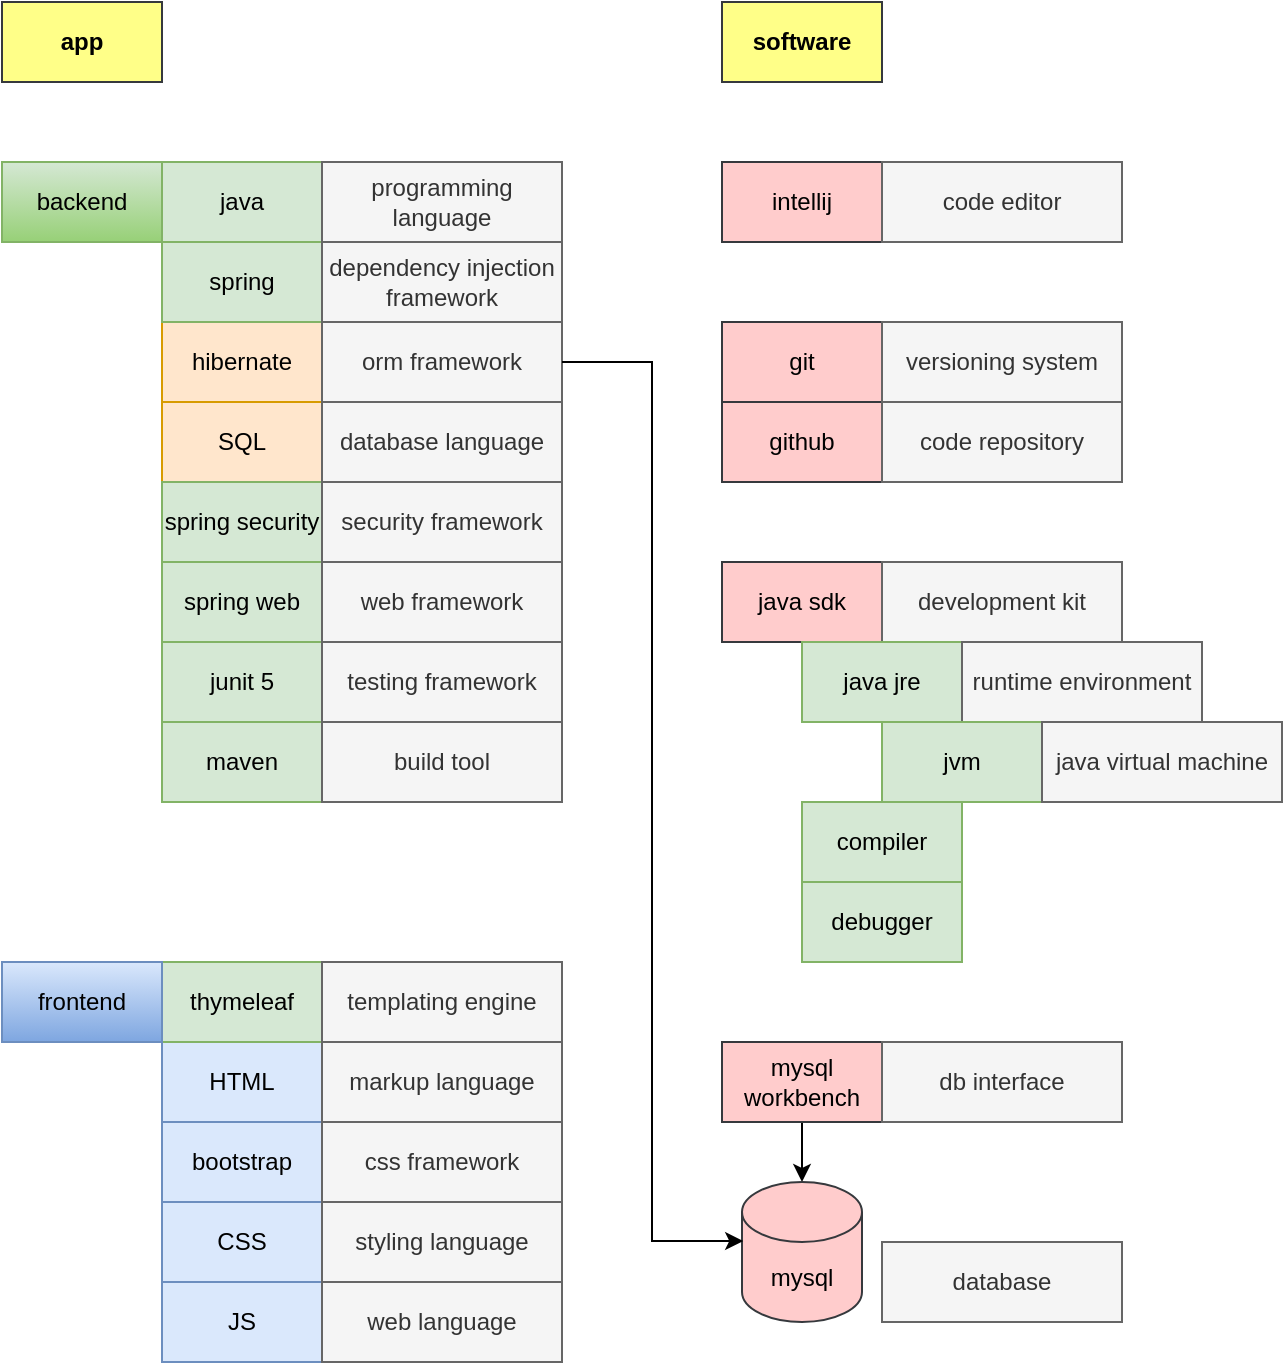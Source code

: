 <mxfile version="14.7.4" type="embed"><diagram id="KHR4jg7i1LV9nzJbRJ5C" name="test"><mxGraphModel dx="1409" dy="720" grid="1" gridSize="10" guides="1" tooltips="1" connect="1" arrows="1" fold="1" page="1" pageScale="1" pageWidth="850" pageHeight="1100" math="0" shadow="0"><root><mxCell id="0"/><mxCell id="1" parent="0"/><mxCell id="2" style="edgeStyle=orthogonalEdgeStyle;rounded=0;orthogonalLoop=1;jettySize=auto;html=1;" parent="1" source="3" target="13" edge="1"><mxGeometry relative="1" as="geometry"/></mxCell><mxCell id="3" value="mysql&lt;br&gt;workbench" style="rounded=0;whiteSpace=wrap;html=1;fillColor=#ffcccc;strokeColor=#36393d;" parent="1" vertex="1"><mxGeometry x="400" y="560" width="80" height="40" as="geometry"/></mxCell><mxCell id="4" value="HTML" style="rounded=0;whiteSpace=wrap;html=1;fillColor=#dae8fc;strokeColor=#6c8ebf;" parent="1" vertex="1"><mxGeometry x="120" y="560" width="80" height="40" as="geometry"/></mxCell><mxCell id="5" value="CSS" style="rounded=0;whiteSpace=wrap;html=1;fillColor=#dae8fc;strokeColor=#6c8ebf;" parent="1" vertex="1"><mxGeometry x="120" y="640" width="80" height="40" as="geometry"/></mxCell><mxCell id="6" value="hibernate" style="rounded=0;whiteSpace=wrap;html=1;fillColor=#ffe6cc;strokeColor=#d79b00;" parent="1" vertex="1"><mxGeometry x="120" y="200" width="80" height="40" as="geometry"/></mxCell><mxCell id="7" value="spring" style="rounded=0;whiteSpace=wrap;html=1;fillColor=#d5e8d4;strokeColor=#82b366;" parent="1" vertex="1"><mxGeometry x="120" y="160" width="80" height="40" as="geometry"/></mxCell><mxCell id="8" value="dependency injection framework" style="rounded=0;whiteSpace=wrap;html=1;fillColor=#f5f5f5;strokeColor=#666666;fontColor=#333333;" parent="1" vertex="1"><mxGeometry x="200" y="160" width="120" height="40" as="geometry"/></mxCell><mxCell id="9" value="orm framework" style="rounded=0;whiteSpace=wrap;html=1;fillColor=#f5f5f5;strokeColor=#666666;fontColor=#333333;" parent="1" vertex="1"><mxGeometry x="200" y="200" width="120" height="40" as="geometry"/></mxCell><mxCell id="10" value="markup language" style="rounded=0;whiteSpace=wrap;html=1;fillColor=#f5f5f5;strokeColor=#666666;fontColor=#333333;" parent="1" vertex="1"><mxGeometry x="200" y="560" width="120" height="40" as="geometry"/></mxCell><mxCell id="11" value="styling language" style="rounded=0;whiteSpace=wrap;html=1;fillColor=#f5f5f5;strokeColor=#666666;fontColor=#333333;" parent="1" vertex="1"><mxGeometry x="200" y="640" width="120" height="40" as="geometry"/></mxCell><mxCell id="12" value="db interface" style="rounded=0;whiteSpace=wrap;html=1;fillColor=#f5f5f5;strokeColor=#666666;fontColor=#333333;" parent="1" vertex="1"><mxGeometry x="480" y="560" width="120" height="40" as="geometry"/></mxCell><mxCell id="13" value="mysql" style="shape=cylinder3;whiteSpace=wrap;html=1;boundedLbl=1;backgroundOutline=1;size=15;fillColor=#ffcccc;strokeColor=#36393d;" parent="1" vertex="1"><mxGeometry x="410" y="630" width="60" height="70" as="geometry"/></mxCell><mxCell id="14" value="SQL" style="rounded=0;whiteSpace=wrap;html=1;fillColor=#ffe6cc;strokeColor=#d79b00;" parent="1" vertex="1"><mxGeometry x="120" y="240" width="80" height="40" as="geometry"/></mxCell><mxCell id="15" style="edgeStyle=orthogonalEdgeStyle;rounded=0;orthogonalLoop=1;jettySize=auto;html=1;entryX=0.01;entryY=0.422;entryDx=0;entryDy=0;entryPerimeter=0;exitX=1;exitY=0.5;exitDx=0;exitDy=0;" parent="1" source="9" target="13" edge="1"><mxGeometry relative="1" as="geometry"/></mxCell><mxCell id="16" value="database language" style="rounded=0;whiteSpace=wrap;html=1;fillColor=#f5f5f5;strokeColor=#666666;fontColor=#333333;" parent="1" vertex="1"><mxGeometry x="200" y="240" width="120" height="40" as="geometry"/></mxCell><mxCell id="17" value="database" style="rounded=0;whiteSpace=wrap;html=1;fillColor=#f5f5f5;strokeColor=#666666;fontColor=#333333;" parent="1" vertex="1"><mxGeometry x="480" y="660" width="120" height="40" as="geometry"/></mxCell><mxCell id="18" value="junit 5" style="rounded=0;whiteSpace=wrap;html=1;fillColor=#d5e8d4;strokeColor=#82b366;" parent="1" vertex="1"><mxGeometry x="120" y="360" width="80" height="40" as="geometry"/></mxCell><mxCell id="19" value="testing framework" style="rounded=0;whiteSpace=wrap;html=1;fillColor=#f5f5f5;strokeColor=#666666;fontColor=#333333;" parent="1" vertex="1"><mxGeometry x="200" y="360" width="120" height="40" as="geometry"/></mxCell><mxCell id="20" value="app" style="rounded=0;whiteSpace=wrap;html=1;fontStyle=1;fillColor=#ffff88;strokeColor=#36393d;" parent="1" vertex="1"><mxGeometry x="40" y="40" width="80" height="40" as="geometry"/></mxCell><mxCell id="21" value="software" style="rounded=0;whiteSpace=wrap;html=1;fillColor=#ffff88;strokeColor=#36393d;fontStyle=1" parent="1" vertex="1"><mxGeometry x="400" y="40" width="80" height="40" as="geometry"/></mxCell><mxCell id="22" value="java" style="rounded=0;whiteSpace=wrap;html=1;fillColor=#d5e8d4;strokeColor=#82b366;" parent="1" vertex="1"><mxGeometry x="120" y="120" width="80" height="40" as="geometry"/></mxCell><mxCell id="23" value="programming language" style="rounded=0;whiteSpace=wrap;html=1;fillColor=#f5f5f5;strokeColor=#666666;fontColor=#333333;" parent="1" vertex="1"><mxGeometry x="200" y="120" width="120" height="40" as="geometry"/></mxCell><mxCell id="24" value="java sdk" style="rounded=0;whiteSpace=wrap;html=1;fillColor=#ffcccc;strokeColor=#36393d;" parent="1" vertex="1"><mxGeometry x="400" y="320" width="80" height="40" as="geometry"/></mxCell><mxCell id="25" value="development kit" style="rounded=0;whiteSpace=wrap;html=1;fillColor=#f5f5f5;strokeColor=#666666;fontColor=#333333;" parent="1" vertex="1"><mxGeometry x="480" y="320" width="120" height="40" as="geometry"/></mxCell><mxCell id="26" value="java jre" style="rounded=0;whiteSpace=wrap;html=1;fillColor=#d5e8d4;strokeColor=#82b366;" parent="1" vertex="1"><mxGeometry x="440" y="360" width="80" height="40" as="geometry"/></mxCell><mxCell id="27" value="runtime environment" style="rounded=0;whiteSpace=wrap;html=1;fillColor=#f5f5f5;strokeColor=#666666;fontColor=#333333;" parent="1" vertex="1"><mxGeometry x="520" y="360" width="120" height="40" as="geometry"/></mxCell><mxCell id="28" value="jvm" style="rounded=0;whiteSpace=wrap;html=1;fillColor=#d5e8d4;strokeColor=#82b366;" parent="1" vertex="1"><mxGeometry x="480" y="400" width="80" height="40" as="geometry"/></mxCell><mxCell id="29" value="java virtual machine" style="rounded=0;whiteSpace=wrap;html=1;fillColor=#f5f5f5;strokeColor=#666666;fontColor=#333333;" parent="1" vertex="1"><mxGeometry x="560" y="400" width="120" height="40" as="geometry"/></mxCell><mxCell id="30" value="compiler" style="rounded=0;whiteSpace=wrap;html=1;fillColor=#d5e8d4;strokeColor=#82b366;" parent="1" vertex="1"><mxGeometry x="440" y="440" width="80" height="40" as="geometry"/></mxCell><mxCell id="31" value="debugger" style="rounded=0;whiteSpace=wrap;html=1;fillColor=#d5e8d4;strokeColor=#82b366;" parent="1" vertex="1"><mxGeometry x="440" y="480" width="80" height="40" as="geometry"/></mxCell><mxCell id="32" value="intellij" style="rounded=0;whiteSpace=wrap;html=1;fillColor=#ffcccc;strokeColor=#36393d;" parent="1" vertex="1"><mxGeometry x="400" y="120" width="80" height="40" as="geometry"/></mxCell><mxCell id="33" value="code editor" style="rounded=0;whiteSpace=wrap;html=1;fillColor=#f5f5f5;strokeColor=#666666;fontColor=#333333;" parent="1" vertex="1"><mxGeometry x="480" y="120" width="120" height="40" as="geometry"/></mxCell><mxCell id="34" value="git" style="rounded=0;whiteSpace=wrap;html=1;fillColor=#ffcccc;strokeColor=#36393d;" parent="1" vertex="1"><mxGeometry x="400" y="200" width="80" height="40" as="geometry"/></mxCell><mxCell id="35" value="versioning system" style="rounded=0;whiteSpace=wrap;html=1;fillColor=#f5f5f5;strokeColor=#666666;fontColor=#333333;" parent="1" vertex="1"><mxGeometry x="480" y="200" width="120" height="40" as="geometry"/></mxCell><mxCell id="36" value="spring security" style="rounded=0;whiteSpace=wrap;html=1;fillColor=#d5e8d4;strokeColor=#82b366;" parent="1" vertex="1"><mxGeometry x="120" y="280" width="80" height="40" as="geometry"/></mxCell><mxCell id="37" value="security framework" style="rounded=0;whiteSpace=wrap;html=1;fillColor=#f5f5f5;strokeColor=#666666;fontColor=#333333;" parent="1" vertex="1"><mxGeometry x="200" y="280" width="120" height="40" as="geometry"/></mxCell><mxCell id="38" value="spring web" style="rounded=0;whiteSpace=wrap;html=1;fillColor=#d5e8d4;strokeColor=#82b366;" parent="1" vertex="1"><mxGeometry x="120" y="320" width="80" height="40" as="geometry"/></mxCell><mxCell id="39" value="web framework" style="rounded=0;whiteSpace=wrap;html=1;fillColor=#f5f5f5;strokeColor=#666666;fontColor=#333333;" parent="1" vertex="1"><mxGeometry x="200" y="320" width="120" height="40" as="geometry"/></mxCell><mxCell id="40" value="thymeleaf" style="rounded=0;whiteSpace=wrap;html=1;fillColor=#d5e8d4;strokeColor=#82b366;" parent="1" vertex="1"><mxGeometry x="120" y="520" width="80" height="40" as="geometry"/></mxCell><mxCell id="41" value="templating engine" style="rounded=0;whiteSpace=wrap;html=1;fillColor=#f5f5f5;strokeColor=#666666;fontColor=#333333;" parent="1" vertex="1"><mxGeometry x="200" y="520" width="120" height="40" as="geometry"/></mxCell><mxCell id="42" value="JS" style="rounded=0;whiteSpace=wrap;html=1;fillColor=#dae8fc;strokeColor=#6c8ebf;" parent="1" vertex="1"><mxGeometry x="120" y="680" width="80" height="40" as="geometry"/></mxCell><mxCell id="43" value="web language" style="rounded=0;whiteSpace=wrap;html=1;fillColor=#f5f5f5;strokeColor=#666666;fontColor=#333333;" parent="1" vertex="1"><mxGeometry x="200" y="680" width="120" height="40" as="geometry"/></mxCell><mxCell id="44" value="bootstrap" style="rounded=0;whiteSpace=wrap;html=1;fillColor=#dae8fc;strokeColor=#6c8ebf;" parent="1" vertex="1"><mxGeometry x="120" y="600" width="80" height="40" as="geometry"/></mxCell><mxCell id="45" value="css framework" style="rounded=0;whiteSpace=wrap;html=1;fillColor=#f5f5f5;strokeColor=#666666;fontColor=#333333;" parent="1" vertex="1"><mxGeometry x="200" y="600" width="120" height="40" as="geometry"/></mxCell><mxCell id="46" value="github" style="rounded=0;whiteSpace=wrap;html=1;fillColor=#ffcccc;strokeColor=#36393d;" vertex="1" parent="1"><mxGeometry x="400" y="240" width="80" height="40" as="geometry"/></mxCell><mxCell id="47" value="code repository" style="rounded=0;whiteSpace=wrap;html=1;fillColor=#f5f5f5;strokeColor=#666666;fontColor=#333333;" vertex="1" parent="1"><mxGeometry x="480" y="240" width="120" height="40" as="geometry"/></mxCell><mxCell id="48" value="backend" style="rounded=0;whiteSpace=wrap;html=1;fillColor=#d5e8d4;strokeColor=#82b366;gradientColor=#97d077;" vertex="1" parent="1"><mxGeometry x="40" y="120" width="80" height="40" as="geometry"/></mxCell><mxCell id="49" value="frontend" style="rounded=0;whiteSpace=wrap;html=1;fillColor=#dae8fc;strokeColor=#6c8ebf;gradientColor=#7ea6e0;" vertex="1" parent="1"><mxGeometry x="40" y="520" width="80" height="40" as="geometry"/></mxCell><mxCell id="54" value="maven" style="rounded=0;whiteSpace=wrap;html=1;fillColor=#d5e8d4;strokeColor=#82b366;" vertex="1" parent="1"><mxGeometry x="120" y="400" width="80" height="40" as="geometry"/></mxCell><mxCell id="55" value="build tool" style="rounded=0;whiteSpace=wrap;html=1;fillColor=#f5f5f5;strokeColor=#666666;fontColor=#333333;" vertex="1" parent="1"><mxGeometry x="200" y="400" width="120" height="40" as="geometry"/></mxCell></root></mxGraphModel></diagram></mxfile>